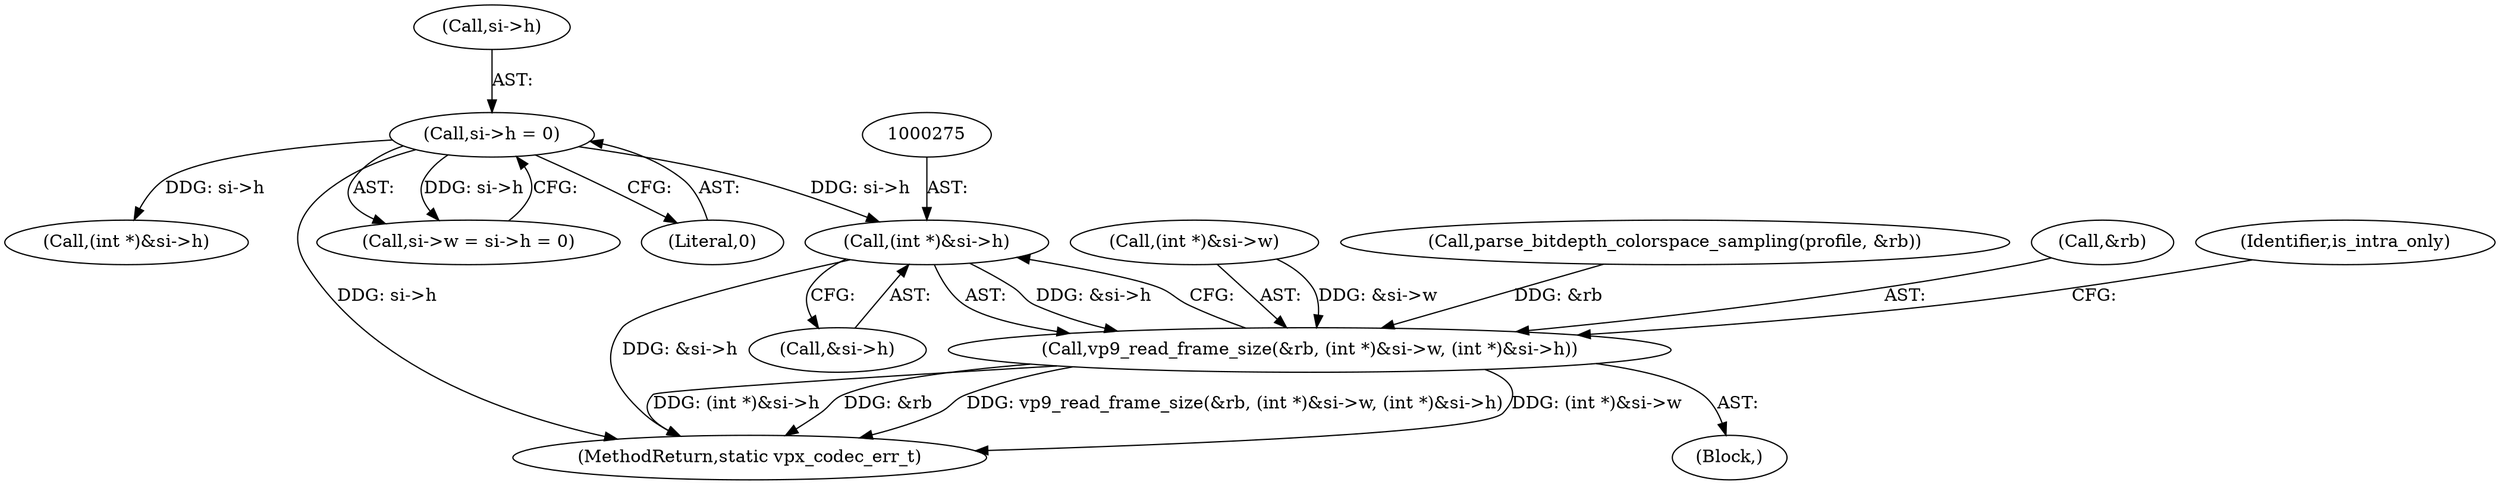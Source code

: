 digraph "0_Android_4974dcbd0289a2530df2ee2a25b5f92775df80da@pointer" {
"1000274" [label="(Call,(int *)&si->h)"];
"1000141" [label="(Call,si->h = 0)"];
"1000265" [label="(Call,vp9_read_frame_size(&rb, (int *)&si->w, (int *)&si->h))"];
"1000268" [label="(Call,(int *)&si->w)"];
"1000259" [label="(Call,parse_bitdepth_colorspace_sampling(profile, &rb))"];
"1000335" [label="(Call,(int *)&si->h)"];
"1000142" [label="(Call,si->h)"];
"1000274" [label="(Call,(int *)&si->h)"];
"1000351" [label="(MethodReturn,static vpx_codec_err_t)"];
"1000141" [label="(Call,si->h = 0)"];
"1000266" [label="(Call,&rb)"];
"1000343" [label="(Identifier,is_intra_only)"];
"1000137" [label="(Call,si->w = si->h = 0)"];
"1000265" [label="(Call,vp9_read_frame_size(&rb, (int *)&si->w, (int *)&si->h))"];
"1000145" [label="(Literal,0)"];
"1000249" [label="(Block,)"];
"1000276" [label="(Call,&si->h)"];
"1000274" -> "1000265"  [label="AST: "];
"1000274" -> "1000276"  [label="CFG: "];
"1000275" -> "1000274"  [label="AST: "];
"1000276" -> "1000274"  [label="AST: "];
"1000265" -> "1000274"  [label="CFG: "];
"1000274" -> "1000351"  [label="DDG: &si->h"];
"1000274" -> "1000265"  [label="DDG: &si->h"];
"1000141" -> "1000274"  [label="DDG: si->h"];
"1000141" -> "1000137"  [label="AST: "];
"1000141" -> "1000145"  [label="CFG: "];
"1000142" -> "1000141"  [label="AST: "];
"1000145" -> "1000141"  [label="AST: "];
"1000137" -> "1000141"  [label="CFG: "];
"1000141" -> "1000351"  [label="DDG: si->h"];
"1000141" -> "1000137"  [label="DDG: si->h"];
"1000141" -> "1000335"  [label="DDG: si->h"];
"1000265" -> "1000249"  [label="AST: "];
"1000266" -> "1000265"  [label="AST: "];
"1000268" -> "1000265"  [label="AST: "];
"1000343" -> "1000265"  [label="CFG: "];
"1000265" -> "1000351"  [label="DDG: vp9_read_frame_size(&rb, (int *)&si->w, (int *)&si->h)"];
"1000265" -> "1000351"  [label="DDG: (int *)&si->w"];
"1000265" -> "1000351"  [label="DDG: (int *)&si->h"];
"1000265" -> "1000351"  [label="DDG: &rb"];
"1000259" -> "1000265"  [label="DDG: &rb"];
"1000268" -> "1000265"  [label="DDG: &si->w"];
}
